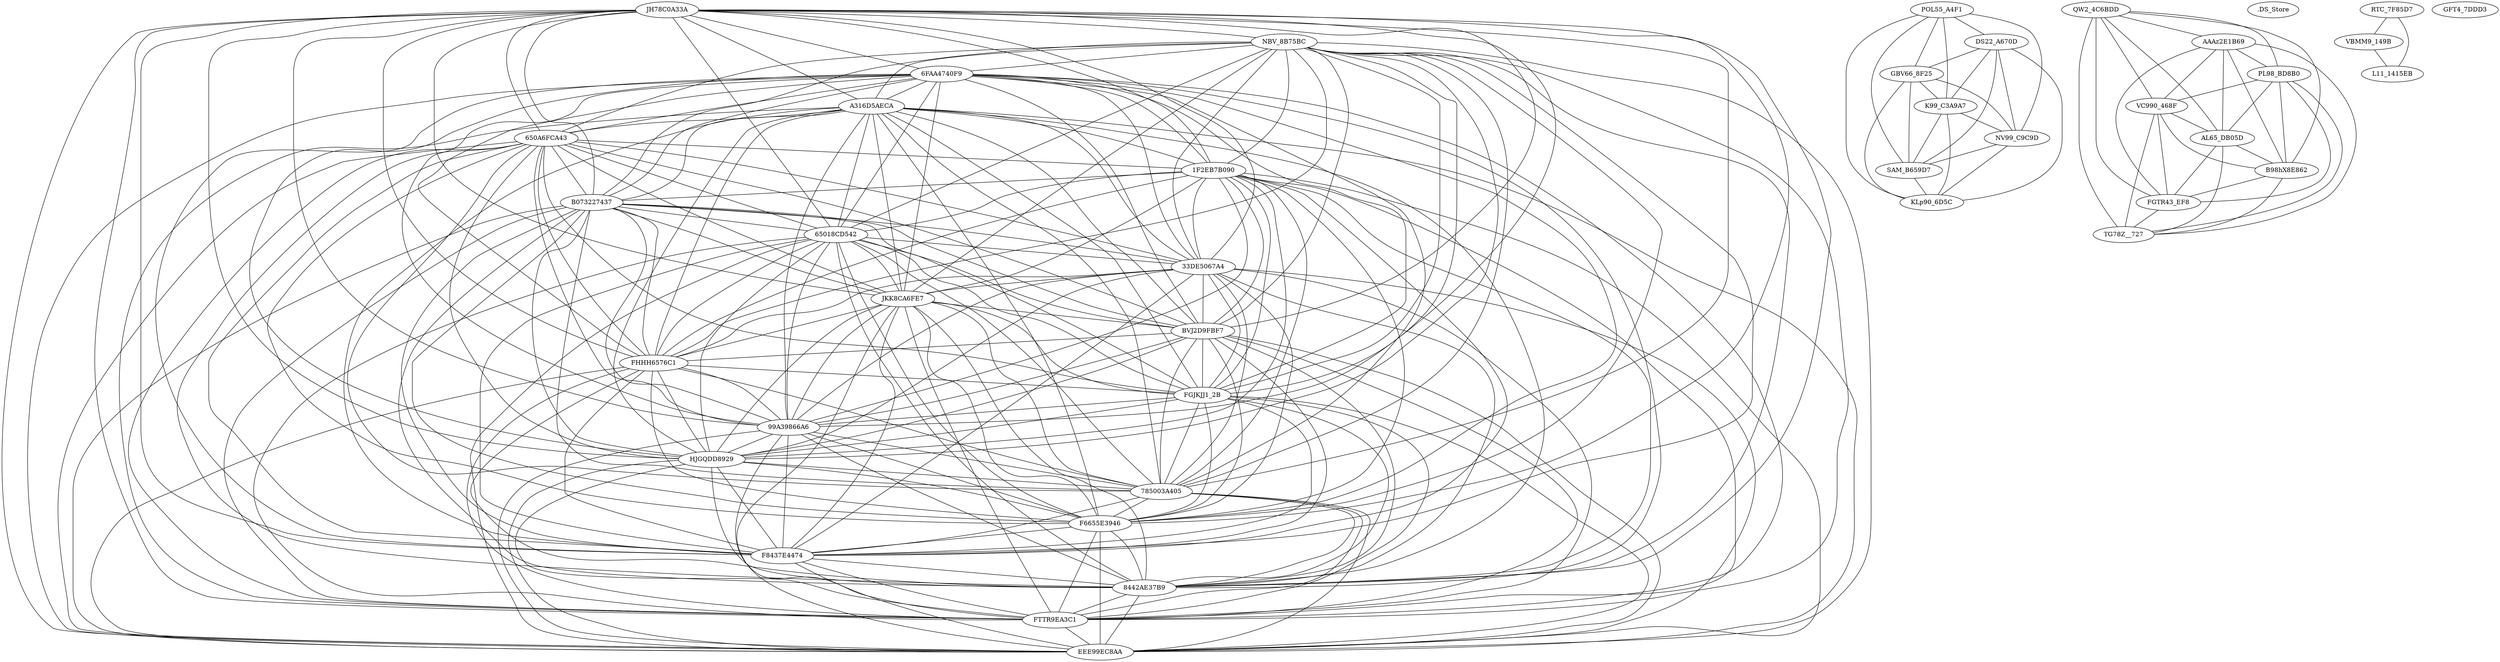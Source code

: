 strict graph {
"MALWR/JH78C0A33A1B472A8C16123FD696A5CE5EBB" [label=JH78C0A33A];
"MALWR/NBV_8B75BCBFF174C25A0161F30758509A44" [label="NBV_8B75BC"];
"MALWR/POL55_A4F1ECC4D25B33395196B5D51A06790" [label="POL55_A4F1"];
"MALWR/6FAA4740F99408D4D2DDDD0B09BBDEFD" [label="6FAA4740F9"];
"MALWR/A316D5AECA269CA865077E7FFF356E7D" [label=A316D5AECA];
"MALWR/650A6FCA433EE243391E4B4C11F09438" [label="650A6FCA43"];
"MALWR/QW2_4C6BDDCCA2695D6202DF38708E14FC7E" [label="QW2_4C6BDD"];
"MALWR/.DS_Store" [label=".DS_Store"];
"MALWR/AAAz2E1B6940985A23E5639450F8391820655" [label=AAAz2E1B69];
"MALWR/RTC_7F85D7F628CE62D1D8F7B39D8940472" [label="RTC_7F85D7"];
"MALWR/1F2EB7B090018D975E6D9B40868C94CA" [label="1F2EB7B090"];
"MALWR/B07322743778B5868475DBE66EEDAC4F" [label=B073227437];
"MALWR/PL98_BD8B082B7711BC980252F988BB0CA936" [label="PL98_BD8B0"];
"MALWR/DS22_A670D13D4D014169C4080328B8FEB86" [label="DS22_A670D"];
"MALWR/GBV66_8F259BB36E00D124963CFA9B86F502E" [label="GBV66_8F25"];
"MALWR/65018CD542145A3792BA09985734C12A" [label="65018CD542"];
"MALWR/33DE5067A433A6EC5C328067DC18EC37" [label="33DE5067A4"];
"MALWR/VC990_468FF2C12CFFC7E5B2FE0EE6BB3B239E" [label="VC990_468F"];
"MALWR/VBMM9_149B7BD7218AAB4E257D28469FDDB0D" [label="VBMM9_149B"];
"MALWR/JKK8CA6FE7A1315AF5AFEAC2961460A80569" [label=JKK8CA6FE7];
"MALWR/K99_C3A9A7B026BFE0E55FF219FD6AA7D94" [label="K99_C3A9A7"];
"MALWR/BVJ2D9FBF759F527AF373E34673DC3ACA462" [label=BVJ2D9FBF7];
"MALWR/FHHH6576C196385407B0F7F4B1B537D88983" [label=FHHH6576C1];
"MALWR/AL65_DB05DF0498B59B42A8E493CF3C10C578" [label="AL65_DB05D"];
"MALWR/B98hX8E8622C393D7E832D39E620EAD5D3B49" [label=B98hX8E862];
"MALWR/FGJKJJ1_2BA0D0083976A5C1E3315413CDCFFCD2" [label="FGJKJJ1_2B"];
"MALWR/99A39866A657A10949FCB6D634BB30D5" [label="99A39866A6"];
"MALWR/HJGQDD892986B2249B5214639ECC8AC0223" [label=HJGQDD8929];
"MALWR/785003A405BC7A4EBCBB21DDB757BF3F" [label="785003A405"];
"MALWR/NV99_C9C9DBF388A8D81D8CFB4D3FC05F8E4" [label="NV99_C9C9D"];
"MALWR/F6655E39465C2FF5B016980D918EA028" [label=F6655E3946];
"MALWR/F8437E44748D2C3FCF84019766F4E6DC" [label=F8437E4474];
"MALWR/8442AE37B91F279A9F06DE4C60B286A3" [label="8442AE37B9"];
"MALWR/FGTR43_EF8E0FB20E7228C7492CCDC59D87C690" [label="FGTR43_EF8"];
"MALWR/SAM_B659D71AE168E774FAAF38DB30F4A84" [label="SAM_B659D7"];
"MALWR/L11_1415EB8519D13328091CC5C76A624E3D" [label="L11_1415EB"];
"MALWR/FTTR9EA3C16194CE354C244C1B74C46CD92E" [label=FTTR9EA3C1];
"MALWR/TG78Z__727A6800991EEAD454E53E8AF164A99C" [label="TG78Z__727"];
"MALWR/EEE99EC8AA67B05407C01094184C33D2B5A44" [label=EEE99EC8AA];
"MALWR/KLp90_6D5C8FC4B14559F73B6136D85B94198" [label="KLp90_6D5C"];
"MALWR/GFT4_7DDD3D72EAD03C7518F5D47650C8572" [label="GFT4_7DDD3"];
"MALWR/JH78C0A33A1B472A8C16123FD696A5CE5EBB" -- "MALWR/NBV_8B75BCBFF174C25A0161F30758509A44" [weight=1.0];
"MALWR/JH78C0A33A1B472A8C16123FD696A5CE5EBB" -- "MALWR/6FAA4740F99408D4D2DDDD0B09BBDEFD" [weight=1.0];
"MALWR/JH78C0A33A1B472A8C16123FD696A5CE5EBB" -- "MALWR/A316D5AECA269CA865077E7FFF356E7D" [weight=1.0];
"MALWR/JH78C0A33A1B472A8C16123FD696A5CE5EBB" -- "MALWR/650A6FCA433EE243391E4B4C11F09438" [weight=1.0];
"MALWR/JH78C0A33A1B472A8C16123FD696A5CE5EBB" -- "MALWR/1F2EB7B090018D975E6D9B40868C94CA" [weight=0.8225806451612904];
"MALWR/JH78C0A33A1B472A8C16123FD696A5CE5EBB" -- "MALWR/B07322743778B5868475DBE66EEDAC4F" [weight=0.8225806451612904];
"MALWR/JH78C0A33A1B472A8C16123FD696A5CE5EBB" -- "MALWR/65018CD542145A3792BA09985734C12A" [weight=1.0];
"MALWR/JH78C0A33A1B472A8C16123FD696A5CE5EBB" -- "MALWR/33DE5067A433A6EC5C328067DC18EC37" [weight=1.0];
"MALWR/JH78C0A33A1B472A8C16123FD696A5CE5EBB" -- "MALWR/JKK8CA6FE7A1315AF5AFEAC2961460A80569" [weight=1.0];
"MALWR/JH78C0A33A1B472A8C16123FD696A5CE5EBB" -- "MALWR/BVJ2D9FBF759F527AF373E34673DC3ACA462" [weight=1.0];
"MALWR/JH78C0A33A1B472A8C16123FD696A5CE5EBB" -- "MALWR/FHHH6576C196385407B0F7F4B1B537D88983" [weight=1.0];
"MALWR/JH78C0A33A1B472A8C16123FD696A5CE5EBB" -- "MALWR/FGJKJJ1_2BA0D0083976A5C1E3315413CDCFFCD2" [weight=1.0];
"MALWR/JH78C0A33A1B472A8C16123FD696A5CE5EBB" -- "MALWR/99A39866A657A10949FCB6D634BB30D5" [weight=1.0];
"MALWR/JH78C0A33A1B472A8C16123FD696A5CE5EBB" -- "MALWR/HJGQDD892986B2249B5214639ECC8AC0223" [weight=1.0];
"MALWR/JH78C0A33A1B472A8C16123FD696A5CE5EBB" -- "MALWR/785003A405BC7A4EBCBB21DDB757BF3F" [weight=1.0];
"MALWR/JH78C0A33A1B472A8C16123FD696A5CE5EBB" -- "MALWR/F6655E39465C2FF5B016980D918EA028" [weight=0.8225806451612904];
"MALWR/JH78C0A33A1B472A8C16123FD696A5CE5EBB" -- "MALWR/F8437E44748D2C3FCF84019766F4E6DC" [weight=1.0];
"MALWR/JH78C0A33A1B472A8C16123FD696A5CE5EBB" -- "MALWR/8442AE37B91F279A9F06DE4C60B286A3" [weight=0.8225806451612904];
"MALWR/JH78C0A33A1B472A8C16123FD696A5CE5EBB" -- "MALWR/FTTR9EA3C16194CE354C244C1B74C46CD92E" [weight=0.8225806451612904];
"MALWR/JH78C0A33A1B472A8C16123FD696A5CE5EBB" -- "MALWR/EEE99EC8AA67B05407C01094184C33D2B5A44" [weight=0.8225806451612904];
"MALWR/NBV_8B75BCBFF174C25A0161F30758509A44" -- "MALWR/6FAA4740F99408D4D2DDDD0B09BBDEFD" [weight=1.0];
"MALWR/NBV_8B75BCBFF174C25A0161F30758509A44" -- "MALWR/A316D5AECA269CA865077E7FFF356E7D" [weight=1.0];
"MALWR/NBV_8B75BCBFF174C25A0161F30758509A44" -- "MALWR/650A6FCA433EE243391E4B4C11F09438" [weight=1.0];
"MALWR/NBV_8B75BCBFF174C25A0161F30758509A44" -- "MALWR/1F2EB7B090018D975E6D9B40868C94CA" [weight=0.8225806451612904];
"MALWR/NBV_8B75BCBFF174C25A0161F30758509A44" -- "MALWR/B07322743778B5868475DBE66EEDAC4F" [weight=0.8225806451612904];
"MALWR/NBV_8B75BCBFF174C25A0161F30758509A44" -- "MALWR/65018CD542145A3792BA09985734C12A" [weight=1.0];
"MALWR/NBV_8B75BCBFF174C25A0161F30758509A44" -- "MALWR/33DE5067A433A6EC5C328067DC18EC37" [weight=1.0];
"MALWR/NBV_8B75BCBFF174C25A0161F30758509A44" -- "MALWR/JKK8CA6FE7A1315AF5AFEAC2961460A80569" [weight=1.0];
"MALWR/NBV_8B75BCBFF174C25A0161F30758509A44" -- "MALWR/BVJ2D9FBF759F527AF373E34673DC3ACA462" [weight=1.0];
"MALWR/NBV_8B75BCBFF174C25A0161F30758509A44" -- "MALWR/FHHH6576C196385407B0F7F4B1B537D88983" [weight=1.0];
"MALWR/NBV_8B75BCBFF174C25A0161F30758509A44" -- "MALWR/FGJKJJ1_2BA0D0083976A5C1E3315413CDCFFCD2" [weight=1.0];
"MALWR/NBV_8B75BCBFF174C25A0161F30758509A44" -- "MALWR/99A39866A657A10949FCB6D634BB30D5" [weight=1.0];
"MALWR/NBV_8B75BCBFF174C25A0161F30758509A44" -- "MALWR/HJGQDD892986B2249B5214639ECC8AC0223" [weight=1.0];
"MALWR/NBV_8B75BCBFF174C25A0161F30758509A44" -- "MALWR/785003A405BC7A4EBCBB21DDB757BF3F" [weight=1.0];
"MALWR/NBV_8B75BCBFF174C25A0161F30758509A44" -- "MALWR/F6655E39465C2FF5B016980D918EA028" [weight=0.8225806451612904];
"MALWR/NBV_8B75BCBFF174C25A0161F30758509A44" -- "MALWR/F8437E44748D2C3FCF84019766F4E6DC" [weight=1.0];
"MALWR/NBV_8B75BCBFF174C25A0161F30758509A44" -- "MALWR/8442AE37B91F279A9F06DE4C60B286A3" [weight=0.8225806451612904];
"MALWR/NBV_8B75BCBFF174C25A0161F30758509A44" -- "MALWR/FTTR9EA3C16194CE354C244C1B74C46CD92E" [weight=0.8225806451612904];
"MALWR/NBV_8B75BCBFF174C25A0161F30758509A44" -- "MALWR/EEE99EC8AA67B05407C01094184C33D2B5A44" [weight=0.8225806451612904];
"MALWR/POL55_A4F1ECC4D25B33395196B5D51A06790" -- "MALWR/DS22_A670D13D4D014169C4080328B8FEB86" [weight=1.0];
"MALWR/POL55_A4F1ECC4D25B33395196B5D51A06790" -- "MALWR/GBV66_8F259BB36E00D124963CFA9B86F502E" [weight=1.0];
"MALWR/POL55_A4F1ECC4D25B33395196B5D51A06790" -- "MALWR/K99_C3A9A7B026BFE0E55FF219FD6AA7D94" [weight=1.0];
"MALWR/POL55_A4F1ECC4D25B33395196B5D51A06790" -- "MALWR/NV99_C9C9DBF388A8D81D8CFB4D3FC05F8E4" [weight=1.0];
"MALWR/POL55_A4F1ECC4D25B33395196B5D51A06790" -- "MALWR/SAM_B659D71AE168E774FAAF38DB30F4A84" [weight=1.0];
"MALWR/POL55_A4F1ECC4D25B33395196B5D51A06790" -- "MALWR/KLp90_6D5C8FC4B14559F73B6136D85B94198" [weight=1.0];
"MALWR/6FAA4740F99408D4D2DDDD0B09BBDEFD" -- "MALWR/A316D5AECA269CA865077E7FFF356E7D" [weight=1.0];
"MALWR/6FAA4740F99408D4D2DDDD0B09BBDEFD" -- "MALWR/650A6FCA433EE243391E4B4C11F09438" [weight=1.0];
"MALWR/6FAA4740F99408D4D2DDDD0B09BBDEFD" -- "MALWR/1F2EB7B090018D975E6D9B40868C94CA" [weight=0.8225806451612904];
"MALWR/6FAA4740F99408D4D2DDDD0B09BBDEFD" -- "MALWR/B07322743778B5868475DBE66EEDAC4F" [weight=0.8225806451612904];
"MALWR/6FAA4740F99408D4D2DDDD0B09BBDEFD" -- "MALWR/65018CD542145A3792BA09985734C12A" [weight=1.0];
"MALWR/6FAA4740F99408D4D2DDDD0B09BBDEFD" -- "MALWR/33DE5067A433A6EC5C328067DC18EC37" [weight=1.0];
"MALWR/6FAA4740F99408D4D2DDDD0B09BBDEFD" -- "MALWR/JKK8CA6FE7A1315AF5AFEAC2961460A80569" [weight=1.0];
"MALWR/6FAA4740F99408D4D2DDDD0B09BBDEFD" -- "MALWR/BVJ2D9FBF759F527AF373E34673DC3ACA462" [weight=1.0];
"MALWR/6FAA4740F99408D4D2DDDD0B09BBDEFD" -- "MALWR/FHHH6576C196385407B0F7F4B1B537D88983" [weight=1.0];
"MALWR/6FAA4740F99408D4D2DDDD0B09BBDEFD" -- "MALWR/FGJKJJ1_2BA0D0083976A5C1E3315413CDCFFCD2" [weight=1.0];
"MALWR/6FAA4740F99408D4D2DDDD0B09BBDEFD" -- "MALWR/99A39866A657A10949FCB6D634BB30D5" [weight=1.0];
"MALWR/6FAA4740F99408D4D2DDDD0B09BBDEFD" -- "MALWR/HJGQDD892986B2249B5214639ECC8AC0223" [weight=1.0];
"MALWR/6FAA4740F99408D4D2DDDD0B09BBDEFD" -- "MALWR/785003A405BC7A4EBCBB21DDB757BF3F" [weight=1.0];
"MALWR/6FAA4740F99408D4D2DDDD0B09BBDEFD" -- "MALWR/F6655E39465C2FF5B016980D918EA028" [weight=0.8225806451612904];
"MALWR/6FAA4740F99408D4D2DDDD0B09BBDEFD" -- "MALWR/F8437E44748D2C3FCF84019766F4E6DC" [weight=1.0];
"MALWR/6FAA4740F99408D4D2DDDD0B09BBDEFD" -- "MALWR/8442AE37B91F279A9F06DE4C60B286A3" [weight=0.8225806451612904];
"MALWR/6FAA4740F99408D4D2DDDD0B09BBDEFD" -- "MALWR/FTTR9EA3C16194CE354C244C1B74C46CD92E" [weight=0.8225806451612904];
"MALWR/6FAA4740F99408D4D2DDDD0B09BBDEFD" -- "MALWR/EEE99EC8AA67B05407C01094184C33D2B5A44" [weight=0.8225806451612904];
"MALWR/A316D5AECA269CA865077E7FFF356E7D" -- "MALWR/650A6FCA433EE243391E4B4C11F09438" [weight=1.0];
"MALWR/A316D5AECA269CA865077E7FFF356E7D" -- "MALWR/1F2EB7B090018D975E6D9B40868C94CA" [weight=0.8225806451612904];
"MALWR/A316D5AECA269CA865077E7FFF356E7D" -- "MALWR/B07322743778B5868475DBE66EEDAC4F" [weight=0.8225806451612904];
"MALWR/A316D5AECA269CA865077E7FFF356E7D" -- "MALWR/65018CD542145A3792BA09985734C12A" [weight=1.0];
"MALWR/A316D5AECA269CA865077E7FFF356E7D" -- "MALWR/33DE5067A433A6EC5C328067DC18EC37" [weight=1.0];
"MALWR/A316D5AECA269CA865077E7FFF356E7D" -- "MALWR/JKK8CA6FE7A1315AF5AFEAC2961460A80569" [weight=1.0];
"MALWR/A316D5AECA269CA865077E7FFF356E7D" -- "MALWR/BVJ2D9FBF759F527AF373E34673DC3ACA462" [weight=1.0];
"MALWR/A316D5AECA269CA865077E7FFF356E7D" -- "MALWR/FHHH6576C196385407B0F7F4B1B537D88983" [weight=1.0];
"MALWR/A316D5AECA269CA865077E7FFF356E7D" -- "MALWR/FGJKJJ1_2BA0D0083976A5C1E3315413CDCFFCD2" [weight=1.0];
"MALWR/A316D5AECA269CA865077E7FFF356E7D" -- "MALWR/99A39866A657A10949FCB6D634BB30D5" [weight=1.0];
"MALWR/A316D5AECA269CA865077E7FFF356E7D" -- "MALWR/HJGQDD892986B2249B5214639ECC8AC0223" [weight=1.0];
"MALWR/A316D5AECA269CA865077E7FFF356E7D" -- "MALWR/785003A405BC7A4EBCBB21DDB757BF3F" [weight=1.0];
"MALWR/A316D5AECA269CA865077E7FFF356E7D" -- "MALWR/F6655E39465C2FF5B016980D918EA028" [weight=0.8225806451612904];
"MALWR/A316D5AECA269CA865077E7FFF356E7D" -- "MALWR/F8437E44748D2C3FCF84019766F4E6DC" [weight=1.0];
"MALWR/A316D5AECA269CA865077E7FFF356E7D" -- "MALWR/8442AE37B91F279A9F06DE4C60B286A3" [weight=0.8225806451612904];
"MALWR/A316D5AECA269CA865077E7FFF356E7D" -- "MALWR/FTTR9EA3C16194CE354C244C1B74C46CD92E" [weight=0.8225806451612904];
"MALWR/A316D5AECA269CA865077E7FFF356E7D" -- "MALWR/EEE99EC8AA67B05407C01094184C33D2B5A44" [weight=0.8225806451612904];
"MALWR/650A6FCA433EE243391E4B4C11F09438" -- "MALWR/1F2EB7B090018D975E6D9B40868C94CA" [weight=0.8225806451612904];
"MALWR/650A6FCA433EE243391E4B4C11F09438" -- "MALWR/B07322743778B5868475DBE66EEDAC4F" [weight=0.8225806451612904];
"MALWR/650A6FCA433EE243391E4B4C11F09438" -- "MALWR/65018CD542145A3792BA09985734C12A" [weight=1.0];
"MALWR/650A6FCA433EE243391E4B4C11F09438" -- "MALWR/33DE5067A433A6EC5C328067DC18EC37" [weight=1.0];
"MALWR/650A6FCA433EE243391E4B4C11F09438" -- "MALWR/JKK8CA6FE7A1315AF5AFEAC2961460A80569" [weight=1.0];
"MALWR/650A6FCA433EE243391E4B4C11F09438" -- "MALWR/BVJ2D9FBF759F527AF373E34673DC3ACA462" [weight=1.0];
"MALWR/650A6FCA433EE243391E4B4C11F09438" -- "MALWR/FHHH6576C196385407B0F7F4B1B537D88983" [weight=1.0];
"MALWR/650A6FCA433EE243391E4B4C11F09438" -- "MALWR/FGJKJJ1_2BA0D0083976A5C1E3315413CDCFFCD2" [weight=1.0];
"MALWR/650A6FCA433EE243391E4B4C11F09438" -- "MALWR/99A39866A657A10949FCB6D634BB30D5" [weight=1.0];
"MALWR/650A6FCA433EE243391E4B4C11F09438" -- "MALWR/HJGQDD892986B2249B5214639ECC8AC0223" [weight=1.0];
"MALWR/650A6FCA433EE243391E4B4C11F09438" -- "MALWR/785003A405BC7A4EBCBB21DDB757BF3F" [weight=1.0];
"MALWR/650A6FCA433EE243391E4B4C11F09438" -- "MALWR/F6655E39465C2FF5B016980D918EA028" [weight=0.8225806451612904];
"MALWR/650A6FCA433EE243391E4B4C11F09438" -- "MALWR/F8437E44748D2C3FCF84019766F4E6DC" [weight=1.0];
"MALWR/650A6FCA433EE243391E4B4C11F09438" -- "MALWR/8442AE37B91F279A9F06DE4C60B286A3" [weight=0.8225806451612904];
"MALWR/650A6FCA433EE243391E4B4C11F09438" -- "MALWR/FTTR9EA3C16194CE354C244C1B74C46CD92E" [weight=0.8225806451612904];
"MALWR/650A6FCA433EE243391E4B4C11F09438" -- "MALWR/EEE99EC8AA67B05407C01094184C33D2B5A44" [weight=0.8225806451612904];
"MALWR/QW2_4C6BDDCCA2695D6202DF38708E14FC7E" -- "MALWR/AAAz2E1B6940985A23E5639450F8391820655" [weight=0.8576923076923076];
"MALWR/QW2_4C6BDDCCA2695D6202DF38708E14FC7E" -- "MALWR/PL98_BD8B082B7711BC980252F988BB0CA936" [weight=0.8576923076923076];
"MALWR/QW2_4C6BDDCCA2695D6202DF38708E14FC7E" -- "MALWR/VC990_468FF2C12CFFC7E5B2FE0EE6BB3B239E" [weight=0.8014440433212996];
"MALWR/QW2_4C6BDDCCA2695D6202DF38708E14FC7E" -- "MALWR/AL65_DB05DF0498B59B42A8E493CF3C10C578" [weight=0.8576923076923076];
"MALWR/QW2_4C6BDDCCA2695D6202DF38708E14FC7E" -- "MALWR/B98hX8E8622C393D7E832D39E620EAD5D3B49" [weight=0.9090909090909091];
"MALWR/QW2_4C6BDDCCA2695D6202DF38708E14FC7E" -- "MALWR/FGTR43_EF8E0FB20E7228C7492CCDC59D87C690" [weight=1.0];
"MALWR/QW2_4C6BDDCCA2695D6202DF38708E14FC7E" -- "MALWR/TG78Z__727A6800991EEAD454E53E8AF164A99C" [weight=0.8014440433212996];
"MALWR/AAAz2E1B6940985A23E5639450F8391820655" -- "MALWR/PL98_BD8B082B7711BC980252F988BB0CA936" [weight=1.0];
"MALWR/AAAz2E1B6940985A23E5639450F8391820655" -- "MALWR/VC990_468FF2C12CFFC7E5B2FE0EE6BB3B239E" [weight=0.8736059479553904];
"MALWR/AAAz2E1B6940985A23E5639450F8391820655" -- "MALWR/AL65_DB05DF0498B59B42A8E493CF3C10C578" [weight=1.0];
"MALWR/AAAz2E1B6940985A23E5639450F8391820655" -- "MALWR/B98hX8E8622C393D7E832D39E620EAD5D3B49" [weight=0.8277153558052435];
"MALWR/AAAz2E1B6940985A23E5639450F8391820655" -- "MALWR/FGTR43_EF8E0FB20E7228C7492CCDC59D87C690" [weight=0.8576923076923076];
"MALWR/AAAz2E1B6940985A23E5639450F8391820655" -- "MALWR/TG78Z__727A6800991EEAD454E53E8AF164A99C" [weight=0.8736059479553904];
"MALWR/RTC_7F85D7F628CE62D1D8F7B39D8940472" -- "MALWR/VBMM9_149B7BD7218AAB4E257D28469FDDB0D" [weight=1.0];
"MALWR/RTC_7F85D7F628CE62D1D8F7B39D8940472" -- "MALWR/L11_1415EB8519D13328091CC5C76A624E3D" [weight=1.0];
"MALWR/1F2EB7B090018D975E6D9B40868C94CA" -- "MALWR/B07322743778B5868475DBE66EEDAC4F" [weight=1.0];
"MALWR/1F2EB7B090018D975E6D9B40868C94CA" -- "MALWR/65018CD542145A3792BA09985734C12A" [weight=0.8225806451612904];
"MALWR/1F2EB7B090018D975E6D9B40868C94CA" -- "MALWR/33DE5067A433A6EC5C328067DC18EC37" [weight=0.8225806451612904];
"MALWR/1F2EB7B090018D975E6D9B40868C94CA" -- "MALWR/JKK8CA6FE7A1315AF5AFEAC2961460A80569" [weight=0.8225806451612904];
"MALWR/1F2EB7B090018D975E6D9B40868C94CA" -- "MALWR/BVJ2D9FBF759F527AF373E34673DC3ACA462" [weight=0.8225806451612904];
"MALWR/1F2EB7B090018D975E6D9B40868C94CA" -- "MALWR/FHHH6576C196385407B0F7F4B1B537D88983" [weight=0.8225806451612904];
"MALWR/1F2EB7B090018D975E6D9B40868C94CA" -- "MALWR/FGJKJJ1_2BA0D0083976A5C1E3315413CDCFFCD2" [weight=0.8225806451612904];
"MALWR/1F2EB7B090018D975E6D9B40868C94CA" -- "MALWR/99A39866A657A10949FCB6D634BB30D5" [weight=0.8225806451612904];
"MALWR/1F2EB7B090018D975E6D9B40868C94CA" -- "MALWR/HJGQDD892986B2249B5214639ECC8AC0223" [weight=0.8225806451612904];
"MALWR/1F2EB7B090018D975E6D9B40868C94CA" -- "MALWR/785003A405BC7A4EBCBB21DDB757BF3F" [weight=0.8225806451612904];
"MALWR/1F2EB7B090018D975E6D9B40868C94CA" -- "MALWR/F6655E39465C2FF5B016980D918EA028" [weight=1.0];
"MALWR/1F2EB7B090018D975E6D9B40868C94CA" -- "MALWR/F8437E44748D2C3FCF84019766F4E6DC" [weight=0.8225806451612904];
"MALWR/1F2EB7B090018D975E6D9B40868C94CA" -- "MALWR/8442AE37B91F279A9F06DE4C60B286A3" [weight=1.0];
"MALWR/1F2EB7B090018D975E6D9B40868C94CA" -- "MALWR/FTTR9EA3C16194CE354C244C1B74C46CD92E" [weight=1.0];
"MALWR/1F2EB7B090018D975E6D9B40868C94CA" -- "MALWR/EEE99EC8AA67B05407C01094184C33D2B5A44" [weight=1.0];
"MALWR/B07322743778B5868475DBE66EEDAC4F" -- "MALWR/65018CD542145A3792BA09985734C12A" [weight=0.8225806451612904];
"MALWR/B07322743778B5868475DBE66EEDAC4F" -- "MALWR/33DE5067A433A6EC5C328067DC18EC37" [weight=0.8225806451612904];
"MALWR/B07322743778B5868475DBE66EEDAC4F" -- "MALWR/JKK8CA6FE7A1315AF5AFEAC2961460A80569" [weight=0.8225806451612904];
"MALWR/B07322743778B5868475DBE66EEDAC4F" -- "MALWR/BVJ2D9FBF759F527AF373E34673DC3ACA462" [weight=0.8225806451612904];
"MALWR/B07322743778B5868475DBE66EEDAC4F" -- "MALWR/FHHH6576C196385407B0F7F4B1B537D88983" [weight=0.8225806451612904];
"MALWR/B07322743778B5868475DBE66EEDAC4F" -- "MALWR/FGJKJJ1_2BA0D0083976A5C1E3315413CDCFFCD2" [weight=0.8225806451612904];
"MALWR/B07322743778B5868475DBE66EEDAC4F" -- "MALWR/99A39866A657A10949FCB6D634BB30D5" [weight=0.8225806451612904];
"MALWR/B07322743778B5868475DBE66EEDAC4F" -- "MALWR/HJGQDD892986B2249B5214639ECC8AC0223" [weight=0.8225806451612904];
"MALWR/B07322743778B5868475DBE66EEDAC4F" -- "MALWR/785003A405BC7A4EBCBB21DDB757BF3F" [weight=0.8225806451612904];
"MALWR/B07322743778B5868475DBE66EEDAC4F" -- "MALWR/F6655E39465C2FF5B016980D918EA028" [weight=1.0];
"MALWR/B07322743778B5868475DBE66EEDAC4F" -- "MALWR/F8437E44748D2C3FCF84019766F4E6DC" [weight=0.8225806451612904];
"MALWR/B07322743778B5868475DBE66EEDAC4F" -- "MALWR/8442AE37B91F279A9F06DE4C60B286A3" [weight=1.0];
"MALWR/B07322743778B5868475DBE66EEDAC4F" -- "MALWR/FTTR9EA3C16194CE354C244C1B74C46CD92E" [weight=1.0];
"MALWR/B07322743778B5868475DBE66EEDAC4F" -- "MALWR/EEE99EC8AA67B05407C01094184C33D2B5A44" [weight=1.0];
"MALWR/PL98_BD8B082B7711BC980252F988BB0CA936" -- "MALWR/VC990_468FF2C12CFFC7E5B2FE0EE6BB3B239E" [weight=0.8736059479553904];
"MALWR/PL98_BD8B082B7711BC980252F988BB0CA936" -- "MALWR/AL65_DB05DF0498B59B42A8E493CF3C10C578" [weight=1.0];
"MALWR/PL98_BD8B082B7711BC980252F988BB0CA936" -- "MALWR/B98hX8E8622C393D7E832D39E620EAD5D3B49" [weight=0.8277153558052435];
"MALWR/PL98_BD8B082B7711BC980252F988BB0CA936" -- "MALWR/FGTR43_EF8E0FB20E7228C7492CCDC59D87C690" [weight=0.8576923076923076];
"MALWR/PL98_BD8B082B7711BC980252F988BB0CA936" -- "MALWR/TG78Z__727A6800991EEAD454E53E8AF164A99C" [weight=0.8736059479553904];
"MALWR/DS22_A670D13D4D014169C4080328B8FEB86" -- "MALWR/GBV66_8F259BB36E00D124963CFA9B86F502E" [weight=1.0];
"MALWR/DS22_A670D13D4D014169C4080328B8FEB86" -- "MALWR/K99_C3A9A7B026BFE0E55FF219FD6AA7D94" [weight=1.0];
"MALWR/DS22_A670D13D4D014169C4080328B8FEB86" -- "MALWR/NV99_C9C9DBF388A8D81D8CFB4D3FC05F8E4" [weight=1.0];
"MALWR/DS22_A670D13D4D014169C4080328B8FEB86" -- "MALWR/SAM_B659D71AE168E774FAAF38DB30F4A84" [weight=1.0];
"MALWR/DS22_A670D13D4D014169C4080328B8FEB86" -- "MALWR/KLp90_6D5C8FC4B14559F73B6136D85B94198" [weight=1.0];
"MALWR/GBV66_8F259BB36E00D124963CFA9B86F502E" -- "MALWR/K99_C3A9A7B026BFE0E55FF219FD6AA7D94" [weight=1.0];
"MALWR/GBV66_8F259BB36E00D124963CFA9B86F502E" -- "MALWR/NV99_C9C9DBF388A8D81D8CFB4D3FC05F8E4" [weight=1.0];
"MALWR/GBV66_8F259BB36E00D124963CFA9B86F502E" -- "MALWR/SAM_B659D71AE168E774FAAF38DB30F4A84" [weight=1.0];
"MALWR/GBV66_8F259BB36E00D124963CFA9B86F502E" -- "MALWR/KLp90_6D5C8FC4B14559F73B6136D85B94198" [weight=1.0];
"MALWR/65018CD542145A3792BA09985734C12A" -- "MALWR/33DE5067A433A6EC5C328067DC18EC37" [weight=1.0];
"MALWR/65018CD542145A3792BA09985734C12A" -- "MALWR/JKK8CA6FE7A1315AF5AFEAC2961460A80569" [weight=1.0];
"MALWR/65018CD542145A3792BA09985734C12A" -- "MALWR/BVJ2D9FBF759F527AF373E34673DC3ACA462" [weight=1.0];
"MALWR/65018CD542145A3792BA09985734C12A" -- "MALWR/FHHH6576C196385407B0F7F4B1B537D88983" [weight=1.0];
"MALWR/65018CD542145A3792BA09985734C12A" -- "MALWR/FGJKJJ1_2BA0D0083976A5C1E3315413CDCFFCD2" [weight=1.0];
"MALWR/65018CD542145A3792BA09985734C12A" -- "MALWR/99A39866A657A10949FCB6D634BB30D5" [weight=1.0];
"MALWR/65018CD542145A3792BA09985734C12A" -- "MALWR/HJGQDD892986B2249B5214639ECC8AC0223" [weight=1.0];
"MALWR/65018CD542145A3792BA09985734C12A" -- "MALWR/785003A405BC7A4EBCBB21DDB757BF3F" [weight=1.0];
"MALWR/65018CD542145A3792BA09985734C12A" -- "MALWR/F6655E39465C2FF5B016980D918EA028" [weight=0.8225806451612904];
"MALWR/65018CD542145A3792BA09985734C12A" -- "MALWR/F8437E44748D2C3FCF84019766F4E6DC" [weight=1.0];
"MALWR/65018CD542145A3792BA09985734C12A" -- "MALWR/8442AE37B91F279A9F06DE4C60B286A3" [weight=0.8225806451612904];
"MALWR/65018CD542145A3792BA09985734C12A" -- "MALWR/FTTR9EA3C16194CE354C244C1B74C46CD92E" [weight=0.8225806451612904];
"MALWR/65018CD542145A3792BA09985734C12A" -- "MALWR/EEE99EC8AA67B05407C01094184C33D2B5A44" [weight=0.8225806451612904];
"MALWR/33DE5067A433A6EC5C328067DC18EC37" -- "MALWR/JKK8CA6FE7A1315AF5AFEAC2961460A80569" [weight=1.0];
"MALWR/33DE5067A433A6EC5C328067DC18EC37" -- "MALWR/BVJ2D9FBF759F527AF373E34673DC3ACA462" [weight=1.0];
"MALWR/33DE5067A433A6EC5C328067DC18EC37" -- "MALWR/FHHH6576C196385407B0F7F4B1B537D88983" [weight=1.0];
"MALWR/33DE5067A433A6EC5C328067DC18EC37" -- "MALWR/FGJKJJ1_2BA0D0083976A5C1E3315413CDCFFCD2" [weight=1.0];
"MALWR/33DE5067A433A6EC5C328067DC18EC37" -- "MALWR/99A39866A657A10949FCB6D634BB30D5" [weight=1.0];
"MALWR/33DE5067A433A6EC5C328067DC18EC37" -- "MALWR/HJGQDD892986B2249B5214639ECC8AC0223" [weight=1.0];
"MALWR/33DE5067A433A6EC5C328067DC18EC37" -- "MALWR/785003A405BC7A4EBCBB21DDB757BF3F" [weight=1.0];
"MALWR/33DE5067A433A6EC5C328067DC18EC37" -- "MALWR/F6655E39465C2FF5B016980D918EA028" [weight=0.8225806451612904];
"MALWR/33DE5067A433A6EC5C328067DC18EC37" -- "MALWR/F8437E44748D2C3FCF84019766F4E6DC" [weight=1.0];
"MALWR/33DE5067A433A6EC5C328067DC18EC37" -- "MALWR/8442AE37B91F279A9F06DE4C60B286A3" [weight=0.8225806451612904];
"MALWR/33DE5067A433A6EC5C328067DC18EC37" -- "MALWR/FTTR9EA3C16194CE354C244C1B74C46CD92E" [weight=0.8225806451612904];
"MALWR/33DE5067A433A6EC5C328067DC18EC37" -- "MALWR/EEE99EC8AA67B05407C01094184C33D2B5A44" [weight=0.8225806451612904];
"MALWR/VC990_468FF2C12CFFC7E5B2FE0EE6BB3B239E" -- "MALWR/AL65_DB05DF0498B59B42A8E493CF3C10C578" [weight=0.8736059479553904];
"MALWR/VC990_468FF2C12CFFC7E5B2FE0EE6BB3B239E" -- "MALWR/B98hX8E8622C393D7E832D39E620EAD5D3B49" [weight=0.8736059479553904];
"MALWR/VC990_468FF2C12CFFC7E5B2FE0EE6BB3B239E" -- "MALWR/FGTR43_EF8E0FB20E7228C7492CCDC59D87C690" [weight=0.8014440433212996];
"MALWR/VC990_468FF2C12CFFC7E5B2FE0EE6BB3B239E" -- "MALWR/TG78Z__727A6800991EEAD454E53E8AF164A99C" [weight=1.0];
"MALWR/VBMM9_149B7BD7218AAB4E257D28469FDDB0D" -- "MALWR/L11_1415EB8519D13328091CC5C76A624E3D" [weight=1.0];
"MALWR/JKK8CA6FE7A1315AF5AFEAC2961460A80569" -- "MALWR/BVJ2D9FBF759F527AF373E34673DC3ACA462" [weight=1.0];
"MALWR/JKK8CA6FE7A1315AF5AFEAC2961460A80569" -- "MALWR/FHHH6576C196385407B0F7F4B1B537D88983" [weight=1.0];
"MALWR/JKK8CA6FE7A1315AF5AFEAC2961460A80569" -- "MALWR/FGJKJJ1_2BA0D0083976A5C1E3315413CDCFFCD2" [weight=1.0];
"MALWR/JKK8CA6FE7A1315AF5AFEAC2961460A80569" -- "MALWR/99A39866A657A10949FCB6D634BB30D5" [weight=1.0];
"MALWR/JKK8CA6FE7A1315AF5AFEAC2961460A80569" -- "MALWR/HJGQDD892986B2249B5214639ECC8AC0223" [weight=1.0];
"MALWR/JKK8CA6FE7A1315AF5AFEAC2961460A80569" -- "MALWR/785003A405BC7A4EBCBB21DDB757BF3F" [weight=1.0];
"MALWR/JKK8CA6FE7A1315AF5AFEAC2961460A80569" -- "MALWR/F6655E39465C2FF5B016980D918EA028" [weight=0.8225806451612904];
"MALWR/JKK8CA6FE7A1315AF5AFEAC2961460A80569" -- "MALWR/F8437E44748D2C3FCF84019766F4E6DC" [weight=1.0];
"MALWR/JKK8CA6FE7A1315AF5AFEAC2961460A80569" -- "MALWR/8442AE37B91F279A9F06DE4C60B286A3" [weight=0.8225806451612904];
"MALWR/JKK8CA6FE7A1315AF5AFEAC2961460A80569" -- "MALWR/FTTR9EA3C16194CE354C244C1B74C46CD92E" [weight=0.8225806451612904];
"MALWR/JKK8CA6FE7A1315AF5AFEAC2961460A80569" -- "MALWR/EEE99EC8AA67B05407C01094184C33D2B5A44" [weight=0.8225806451612904];
"MALWR/K99_C3A9A7B026BFE0E55FF219FD6AA7D94" -- "MALWR/NV99_C9C9DBF388A8D81D8CFB4D3FC05F8E4" [weight=1.0];
"MALWR/K99_C3A9A7B026BFE0E55FF219FD6AA7D94" -- "MALWR/SAM_B659D71AE168E774FAAF38DB30F4A84" [weight=1.0];
"MALWR/K99_C3A9A7B026BFE0E55FF219FD6AA7D94" -- "MALWR/KLp90_6D5C8FC4B14559F73B6136D85B94198" [weight=1.0];
"MALWR/BVJ2D9FBF759F527AF373E34673DC3ACA462" -- "MALWR/FHHH6576C196385407B0F7F4B1B537D88983" [weight=1.0];
"MALWR/BVJ2D9FBF759F527AF373E34673DC3ACA462" -- "MALWR/FGJKJJ1_2BA0D0083976A5C1E3315413CDCFFCD2" [weight=1.0];
"MALWR/BVJ2D9FBF759F527AF373E34673DC3ACA462" -- "MALWR/99A39866A657A10949FCB6D634BB30D5" [weight=1.0];
"MALWR/BVJ2D9FBF759F527AF373E34673DC3ACA462" -- "MALWR/HJGQDD892986B2249B5214639ECC8AC0223" [weight=1.0];
"MALWR/BVJ2D9FBF759F527AF373E34673DC3ACA462" -- "MALWR/785003A405BC7A4EBCBB21DDB757BF3F" [weight=1.0];
"MALWR/BVJ2D9FBF759F527AF373E34673DC3ACA462" -- "MALWR/F6655E39465C2FF5B016980D918EA028" [weight=0.8225806451612904];
"MALWR/BVJ2D9FBF759F527AF373E34673DC3ACA462" -- "MALWR/F8437E44748D2C3FCF84019766F4E6DC" [weight=1.0];
"MALWR/BVJ2D9FBF759F527AF373E34673DC3ACA462" -- "MALWR/8442AE37B91F279A9F06DE4C60B286A3" [weight=0.8225806451612904];
"MALWR/BVJ2D9FBF759F527AF373E34673DC3ACA462" -- "MALWR/FTTR9EA3C16194CE354C244C1B74C46CD92E" [weight=0.8225806451612904];
"MALWR/BVJ2D9FBF759F527AF373E34673DC3ACA462" -- "MALWR/EEE99EC8AA67B05407C01094184C33D2B5A44" [weight=0.8225806451612904];
"MALWR/FHHH6576C196385407B0F7F4B1B537D88983" -- "MALWR/FGJKJJ1_2BA0D0083976A5C1E3315413CDCFFCD2" [weight=1.0];
"MALWR/FHHH6576C196385407B0F7F4B1B537D88983" -- "MALWR/99A39866A657A10949FCB6D634BB30D5" [weight=1.0];
"MALWR/FHHH6576C196385407B0F7F4B1B537D88983" -- "MALWR/HJGQDD892986B2249B5214639ECC8AC0223" [weight=1.0];
"MALWR/FHHH6576C196385407B0F7F4B1B537D88983" -- "MALWR/785003A405BC7A4EBCBB21DDB757BF3F" [weight=1.0];
"MALWR/FHHH6576C196385407B0F7F4B1B537D88983" -- "MALWR/F6655E39465C2FF5B016980D918EA028" [weight=0.8225806451612904];
"MALWR/FHHH6576C196385407B0F7F4B1B537D88983" -- "MALWR/F8437E44748D2C3FCF84019766F4E6DC" [weight=1.0];
"MALWR/FHHH6576C196385407B0F7F4B1B537D88983" -- "MALWR/8442AE37B91F279A9F06DE4C60B286A3" [weight=0.8225806451612904];
"MALWR/FHHH6576C196385407B0F7F4B1B537D88983" -- "MALWR/FTTR9EA3C16194CE354C244C1B74C46CD92E" [weight=0.8225806451612904];
"MALWR/FHHH6576C196385407B0F7F4B1B537D88983" -- "MALWR/EEE99EC8AA67B05407C01094184C33D2B5A44" [weight=0.8225806451612904];
"MALWR/AL65_DB05DF0498B59B42A8E493CF3C10C578" -- "MALWR/B98hX8E8622C393D7E832D39E620EAD5D3B49" [weight=0.8277153558052435];
"MALWR/AL65_DB05DF0498B59B42A8E493CF3C10C578" -- "MALWR/FGTR43_EF8E0FB20E7228C7492CCDC59D87C690" [weight=0.8576923076923076];
"MALWR/AL65_DB05DF0498B59B42A8E493CF3C10C578" -- "MALWR/TG78Z__727A6800991EEAD454E53E8AF164A99C" [weight=0.8736059479553904];
"MALWR/B98hX8E8622C393D7E832D39E620EAD5D3B49" -- "MALWR/FGTR43_EF8E0FB20E7228C7492CCDC59D87C690" [weight=0.9090909090909091];
"MALWR/B98hX8E8622C393D7E832D39E620EAD5D3B49" -- "MALWR/TG78Z__727A6800991EEAD454E53E8AF164A99C" [weight=0.8736059479553904];
"MALWR/FGJKJJ1_2BA0D0083976A5C1E3315413CDCFFCD2" -- "MALWR/99A39866A657A10949FCB6D634BB30D5" [weight=1.0];
"MALWR/FGJKJJ1_2BA0D0083976A5C1E3315413CDCFFCD2" -- "MALWR/HJGQDD892986B2249B5214639ECC8AC0223" [weight=1.0];
"MALWR/FGJKJJ1_2BA0D0083976A5C1E3315413CDCFFCD2" -- "MALWR/785003A405BC7A4EBCBB21DDB757BF3F" [weight=1.0];
"MALWR/FGJKJJ1_2BA0D0083976A5C1E3315413CDCFFCD2" -- "MALWR/F6655E39465C2FF5B016980D918EA028" [weight=0.8225806451612904];
"MALWR/FGJKJJ1_2BA0D0083976A5C1E3315413CDCFFCD2" -- "MALWR/F8437E44748D2C3FCF84019766F4E6DC" [weight=1.0];
"MALWR/FGJKJJ1_2BA0D0083976A5C1E3315413CDCFFCD2" -- "MALWR/8442AE37B91F279A9F06DE4C60B286A3" [weight=0.8225806451612904];
"MALWR/FGJKJJ1_2BA0D0083976A5C1E3315413CDCFFCD2" -- "MALWR/FTTR9EA3C16194CE354C244C1B74C46CD92E" [weight=0.8225806451612904];
"MALWR/FGJKJJ1_2BA0D0083976A5C1E3315413CDCFFCD2" -- "MALWR/EEE99EC8AA67B05407C01094184C33D2B5A44" [weight=0.8225806451612904];
"MALWR/99A39866A657A10949FCB6D634BB30D5" -- "MALWR/HJGQDD892986B2249B5214639ECC8AC0223" [weight=1.0];
"MALWR/99A39866A657A10949FCB6D634BB30D5" -- "MALWR/785003A405BC7A4EBCBB21DDB757BF3F" [weight=1.0];
"MALWR/99A39866A657A10949FCB6D634BB30D5" -- "MALWR/F6655E39465C2FF5B016980D918EA028" [weight=0.8225806451612904];
"MALWR/99A39866A657A10949FCB6D634BB30D5" -- "MALWR/F8437E44748D2C3FCF84019766F4E6DC" [weight=1.0];
"MALWR/99A39866A657A10949FCB6D634BB30D5" -- "MALWR/8442AE37B91F279A9F06DE4C60B286A3" [weight=0.8225806451612904];
"MALWR/99A39866A657A10949FCB6D634BB30D5" -- "MALWR/FTTR9EA3C16194CE354C244C1B74C46CD92E" [weight=0.8225806451612904];
"MALWR/99A39866A657A10949FCB6D634BB30D5" -- "MALWR/EEE99EC8AA67B05407C01094184C33D2B5A44" [weight=0.8225806451612904];
"MALWR/HJGQDD892986B2249B5214639ECC8AC0223" -- "MALWR/785003A405BC7A4EBCBB21DDB757BF3F" [weight=1.0];
"MALWR/HJGQDD892986B2249B5214639ECC8AC0223" -- "MALWR/F6655E39465C2FF5B016980D918EA028" [weight=0.8225806451612904];
"MALWR/HJGQDD892986B2249B5214639ECC8AC0223" -- "MALWR/F8437E44748D2C3FCF84019766F4E6DC" [weight=1.0];
"MALWR/HJGQDD892986B2249B5214639ECC8AC0223" -- "MALWR/8442AE37B91F279A9F06DE4C60B286A3" [weight=0.8225806451612904];
"MALWR/HJGQDD892986B2249B5214639ECC8AC0223" -- "MALWR/FTTR9EA3C16194CE354C244C1B74C46CD92E" [weight=0.8225806451612904];
"MALWR/HJGQDD892986B2249B5214639ECC8AC0223" -- "MALWR/EEE99EC8AA67B05407C01094184C33D2B5A44" [weight=0.8225806451612904];
"MALWR/785003A405BC7A4EBCBB21DDB757BF3F" -- "MALWR/F6655E39465C2FF5B016980D918EA028" [weight=0.8225806451612904];
"MALWR/785003A405BC7A4EBCBB21DDB757BF3F" -- "MALWR/F8437E44748D2C3FCF84019766F4E6DC" [weight=1.0];
"MALWR/785003A405BC7A4EBCBB21DDB757BF3F" -- "MALWR/8442AE37B91F279A9F06DE4C60B286A3" [weight=0.8225806451612904];
"MALWR/785003A405BC7A4EBCBB21DDB757BF3F" -- "MALWR/FTTR9EA3C16194CE354C244C1B74C46CD92E" [weight=0.8225806451612904];
"MALWR/785003A405BC7A4EBCBB21DDB757BF3F" -- "MALWR/EEE99EC8AA67B05407C01094184C33D2B5A44" [weight=0.8225806451612904];
"MALWR/NV99_C9C9DBF388A8D81D8CFB4D3FC05F8E4" -- "MALWR/SAM_B659D71AE168E774FAAF38DB30F4A84" [weight=1.0];
"MALWR/NV99_C9C9DBF388A8D81D8CFB4D3FC05F8E4" -- "MALWR/KLp90_6D5C8FC4B14559F73B6136D85B94198" [weight=1.0];
"MALWR/F6655E39465C2FF5B016980D918EA028" -- "MALWR/F8437E44748D2C3FCF84019766F4E6DC" [weight=0.8225806451612904];
"MALWR/F6655E39465C2FF5B016980D918EA028" -- "MALWR/8442AE37B91F279A9F06DE4C60B286A3" [weight=1.0];
"MALWR/F6655E39465C2FF5B016980D918EA028" -- "MALWR/FTTR9EA3C16194CE354C244C1B74C46CD92E" [weight=1.0];
"MALWR/F6655E39465C2FF5B016980D918EA028" -- "MALWR/EEE99EC8AA67B05407C01094184C33D2B5A44" [weight=1.0];
"MALWR/F8437E44748D2C3FCF84019766F4E6DC" -- "MALWR/8442AE37B91F279A9F06DE4C60B286A3" [weight=0.8225806451612904];
"MALWR/F8437E44748D2C3FCF84019766F4E6DC" -- "MALWR/FTTR9EA3C16194CE354C244C1B74C46CD92E" [weight=0.8225806451612904];
"MALWR/F8437E44748D2C3FCF84019766F4E6DC" -- "MALWR/EEE99EC8AA67B05407C01094184C33D2B5A44" [weight=0.8225806451612904];
"MALWR/8442AE37B91F279A9F06DE4C60B286A3" -- "MALWR/FTTR9EA3C16194CE354C244C1B74C46CD92E" [weight=1.0];
"MALWR/8442AE37B91F279A9F06DE4C60B286A3" -- "MALWR/EEE99EC8AA67B05407C01094184C33D2B5A44" [weight=1.0];
"MALWR/FGTR43_EF8E0FB20E7228C7492CCDC59D87C690" -- "MALWR/TG78Z__727A6800991EEAD454E53E8AF164A99C" [weight=0.8014440433212996];
"MALWR/SAM_B659D71AE168E774FAAF38DB30F4A84" -- "MALWR/KLp90_6D5C8FC4B14559F73B6136D85B94198" [weight=1.0];
"MALWR/FTTR9EA3C16194CE354C244C1B74C46CD92E" -- "MALWR/EEE99EC8AA67B05407C01094184C33D2B5A44" [weight=1.0];
}
